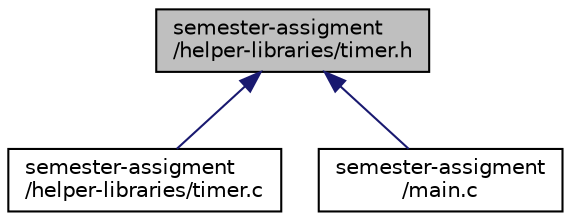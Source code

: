 digraph "semester-assigment/helper-libraries/timer.h"
{
 // LATEX_PDF_SIZE
  edge [fontname="Helvetica",fontsize="10",labelfontname="Helvetica",labelfontsize="10"];
  node [fontname="Helvetica",fontsize="10",shape=record];
  Node1 [label="semester-assigment\l/helper-libraries/timer.h",height=0.2,width=0.4,color="black", fillcolor="grey75", style="filled", fontcolor="black",tooltip="Timer functionality for measuring elapsed time."];
  Node1 -> Node2 [dir="back",color="midnightblue",fontsize="10",style="solid",fontname="Helvetica"];
  Node2 [label="semester-assigment\l/helper-libraries/timer.c",height=0.2,width=0.4,color="black", fillcolor="white", style="filled",URL="$df/d41/timer_8c.html",tooltip=" "];
  Node1 -> Node3 [dir="back",color="midnightblue",fontsize="10",style="solid",fontname="Helvetica"];
  Node3 [label="semester-assigment\l/main.c",height=0.2,width=0.4,color="black", fillcolor="white", style="filled",URL="$d0/d29/main_8c.html",tooltip=" "];
}
